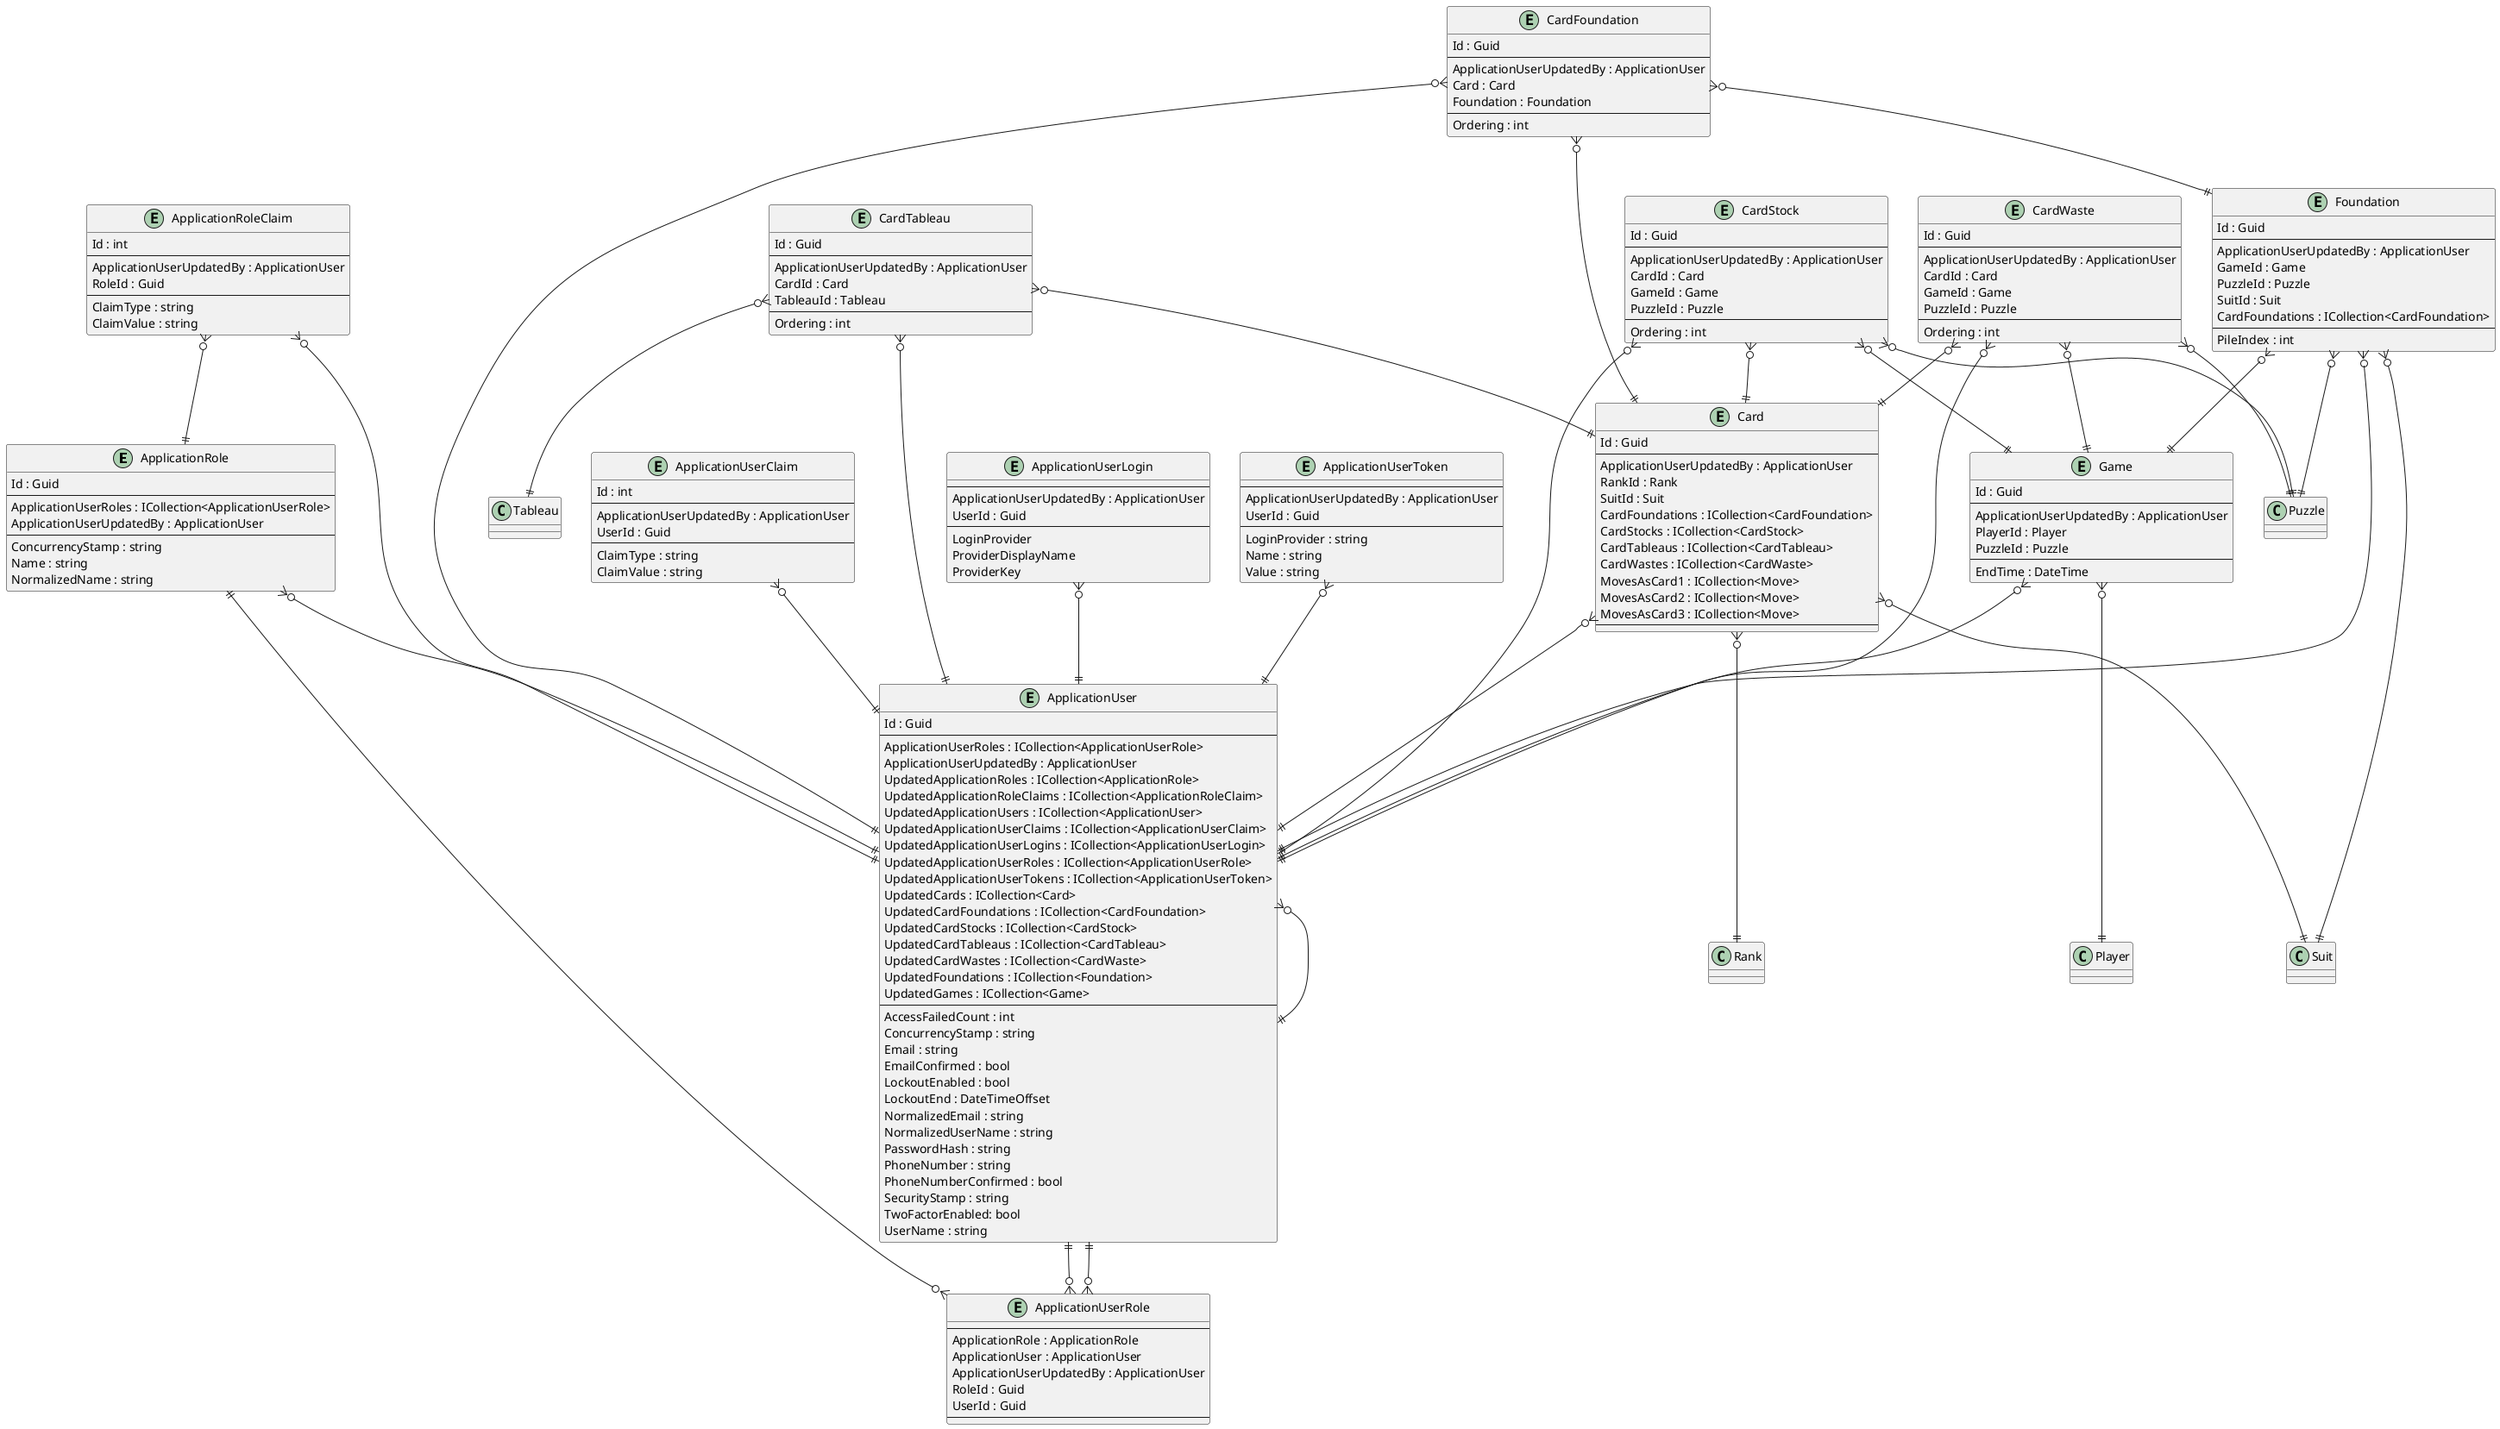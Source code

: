 @startuml

entity ApplicationRole {
    Id : Guid
    --
    ApplicationUserRoles : ICollection<ApplicationUserRole>
    ApplicationUserUpdatedBy : ApplicationUser
    --
    ConcurrencyStamp : string
    Name : string
    NormalizedName : string
}

entity ApplicationRoleClaim {
    Id : int
    --
    ApplicationUserUpdatedBy : ApplicationUser
    RoleId : Guid
    --
    ClaimType : string
    ClaimValue : string
}

entity ApplicationUser {
    Id : Guid
    --
    ApplicationUserRoles : ICollection<ApplicationUserRole>
    ApplicationUserUpdatedBy : ApplicationUser
    UpdatedApplicationRoles : ICollection<ApplicationRole>
    UpdatedApplicationRoleClaims : ICollection<ApplicationRoleClaim>
    UpdatedApplicationUsers : ICollection<ApplicationUser>
    UpdatedApplicationUserClaims : ICollection<ApplicationUserClaim>
    UpdatedApplicationUserLogins : ICollection<ApplicationUserLogin>
    UpdatedApplicationUserRoles : ICollection<ApplicationUserRole>
    UpdatedApplicationUserTokens : ICollection<ApplicationUserToken>
    UpdatedCards : ICollection<Card>
    UpdatedCardFoundations : ICollection<CardFoundation>
    UpdatedCardStocks : ICollection<CardStock>
    UpdatedCardTableaus : ICollection<CardTableau>
    UpdatedCardWastes : ICollection<CardWaste>
    UpdatedFoundations : ICollection<Foundation>
    UpdatedGames : ICollection<Game>
    ' ApplicationUserKeyCodePlaceholder
    --
    AccessFailedCount : int
    ConcurrencyStamp : string
    Email : string
    EmailConfirmed : bool
    LockoutEnabled : bool
    LockoutEnd : DateTimeOffset
    NormalizedEmail : string
    NormalizedUserName : string
    PasswordHash : string
    PhoneNumber : string
    PhoneNumberConfirmed : bool
    SecurityStamp : string
    TwoFactorEnabled: bool
    UserName : string
}

entity ApplicationUserClaim {
    Id : int
    --
    ApplicationUserUpdatedBy : ApplicationUser
    UserId : Guid
    --
    ClaimType : string
    ClaimValue : string
}

entity ApplicationUserLogin {
    --
    ApplicationUserUpdatedBy : ApplicationUser
    UserId : Guid
    --
    LoginProvider
    ProviderDisplayName
    ProviderKey
}

entity ApplicationUserRole {
    --
    ApplicationRole : ApplicationRole
    ApplicationUser : ApplicationUser
    ApplicationUserUpdatedBy : ApplicationUser
    RoleId : Guid
    UserId : Guid
    --
}

entity ApplicationUserToken {
    --
    ApplicationUserUpdatedBy : ApplicationUser
    UserId : Guid
    --
    LoginProvider : string
    Name : string
    Value : string
}

entity Card {
    Id : Guid
    --
    ApplicationUserUpdatedBy : ApplicationUser
    RankId : Rank
    SuitId : Suit
    CardFoundations : ICollection<CardFoundation>
    CardStocks : ICollection<CardStock>
    CardTableaus : ICollection<CardTableau>
    CardWastes : ICollection<CardWaste>
    MovesAsCard1 : ICollection<Move>
    MovesAsCard2 : ICollection<Move>
    MovesAsCard3 : ICollection<Move>
    ' CardKeyCodePlaceholder
    --
    ' CardPropertyCodePlaceholder
}

entity CardFoundation {
    Id : Guid
    --
    ApplicationUserUpdatedBy : ApplicationUser
    Card : Card
    Foundation : Foundation
    ' CardFoundationKeyCodePlaceholder
    --
    Ordering : int
    ' CardFoundationPropertyCodePlaceholder
}

entity CardStock {
    Id : Guid
    --
    ApplicationUserUpdatedBy : ApplicationUser
    CardId : Card
    GameId : Game
    PuzzleId : Puzzle
    ' CardStockKeyCodePlaceholder
    --
    Ordering : int
    ' CardStockPropertyCodePlaceholder
}

entity CardTableau {
    Id : Guid
    --
    ApplicationUserUpdatedBy : ApplicationUser
    CardId : Card
    TableauId : Tableau
    ' CardTableauKeyCodePlaceholder
    --
    Ordering : int
    ' CardTableauPropertyCodePlaceholder
}

entity CardWaste {
    Id : Guid
    --
    ApplicationUserUpdatedBy : ApplicationUser
    CardId : Card
    GameId : Game
    PuzzleId : Puzzle
    ' CardWasteKeyCodePlaceholder
    --
    Ordering : int
    ' CardWastePropertyCodePlaceholder
}

entity Foundation {
    Id : Guid
    --
    ApplicationUserUpdatedBy : ApplicationUser
    GameId : Game
    PuzzleId : Puzzle
    SuitId : Suit
    CardFoundations : ICollection<CardFoundation>
    ' FoundationKeyCodePlaceholder
    --
    PileIndex : int
    ' FoundationPropertyCodePlaceholder
}

entity Game {
    Id : Guid
    --
    ApplicationUserUpdatedBy : ApplicationUser
    PlayerId : Player
    PuzzleId : Puzzle
    ' GameKeyCodePlaceholder
    --
    EndTime : DateTime
    ' GamePropertyCodePlaceholder
}

' EntityCodePlaceholder

ApplicationRole ||--o{ ApplicationUserRole
ApplicationRole }o--|| ApplicationUser
ApplicationRoleClaim }o--|| ApplicationRole
ApplicationRoleClaim }o--|| ApplicationUser
ApplicationUser }o--|| ApplicationUser
ApplicationUser ||--o{ ApplicationUserRole
ApplicationUserClaim }o--|| ApplicationUser
ApplicationUserLogin }o--|| ApplicationUser
ApplicationUserRole }o--|| ApplicationUser
ApplicationUserToken }o--|| ApplicationUser

Card }o--|| ApplicationUser
Card }o--|| Rank
Card }o--|| Suit
CardFoundation }o--|| ApplicationUser
CardFoundation }o--|| Card
CardFoundation }o--|| Foundation
CardStock }o--|| ApplicationUser
CardStock }o--|| Card
CardStock }o--|| Game
CardStock }o--|| Puzzle
CardTableau }o--|| ApplicationUser
CardTableau }o--|| Card
CardTableau }o--|| Tableau
CardWaste }o--|| ApplicationUser
CardWaste }o--|| Card
CardWaste }o--|| Game
CardWaste }o--|| Puzzle
Foundation }o--|| ApplicationUser
Foundation }o--|| Game
Foundation }o--|| Puzzle
Foundation }o--|| Suit
Game }o--|| ApplicationUser
Game }o--|| Player
' RelationshipCodePlaceholder

@enduml
